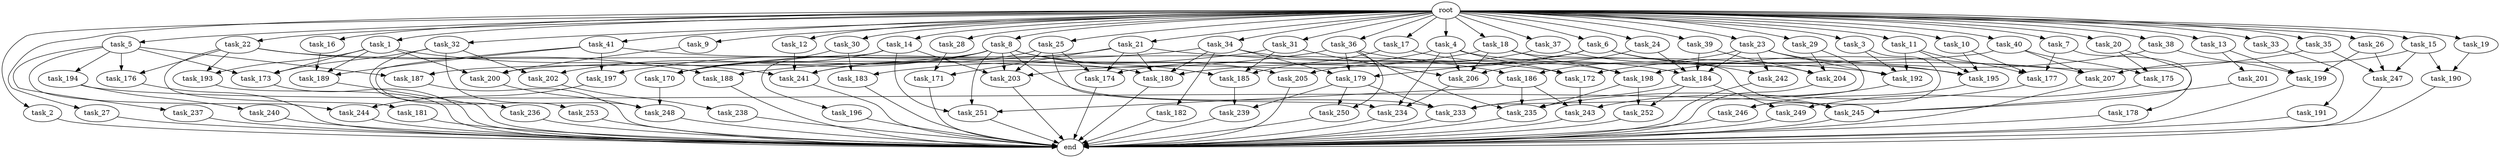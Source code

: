 digraph G {
  root [size="0.000000"];
  task_1 [size="1024.000000"];
  task_2 [size="1024.000000"];
  task_3 [size="1024.000000"];
  task_4 [size="1024.000000"];
  task_5 [size="1024.000000"];
  task_6 [size="1024.000000"];
  task_7 [size="1024.000000"];
  task_8 [size="1024.000000"];
  task_9 [size="1024.000000"];
  task_10 [size="1024.000000"];
  task_11 [size="1024.000000"];
  task_12 [size="1024.000000"];
  task_13 [size="1024.000000"];
  task_14 [size="1024.000000"];
  task_15 [size="1024.000000"];
  task_16 [size="1024.000000"];
  task_17 [size="1024.000000"];
  task_18 [size="1024.000000"];
  task_19 [size="1024.000000"];
  task_20 [size="1024.000000"];
  task_21 [size="1024.000000"];
  task_22 [size="1024.000000"];
  task_23 [size="1024.000000"];
  task_24 [size="1024.000000"];
  task_25 [size="1024.000000"];
  task_26 [size="1024.000000"];
  task_27 [size="1024.000000"];
  task_28 [size="1024.000000"];
  task_29 [size="1024.000000"];
  task_30 [size="1024.000000"];
  task_31 [size="1024.000000"];
  task_32 [size="1024.000000"];
  task_33 [size="1024.000000"];
  task_34 [size="1024.000000"];
  task_35 [size="1024.000000"];
  task_36 [size="1024.000000"];
  task_37 [size="1024.000000"];
  task_38 [size="1024.000000"];
  task_39 [size="1024.000000"];
  task_40 [size="1024.000000"];
  task_41 [size="1024.000000"];
  task_170 [size="816043786240.000000"];
  task_171 [size="171798691840.000000"];
  task_172 [size="1477468749824.000000"];
  task_173 [size="1176821039104.000000"];
  task_174 [size="867583393792.000000"];
  task_175 [size="1116691496960.000000"];
  task_176 [size="1408749273088.000000"];
  task_177 [size="1812476198912.000000"];
  task_178 [size="695784701952.000000"];
  task_179 [size="1202590842880.000000"];
  task_180 [size="2164663517184.000000"];
  task_181 [size="858993459200.000000"];
  task_182 [size="309237645312.000000"];
  task_183 [size="249108103168.000000"];
  task_184 [size="266287972352.000000"];
  task_185 [size="558345748480.000000"];
  task_186 [size="386547056640.000000"];
  task_187 [size="764504178688.000000"];
  task_188 [size="893353197568.000000"];
  task_189 [size="1829656068096.000000"];
  task_190 [size="687194767360.000000"];
  task_191 [size="34359738368.000000"];
  task_192 [size="1331439861760.000000"];
  task_193 [size="1408749273088.000000"];
  task_194 [size="549755813888.000000"];
  task_195 [size="2052994367488.000000"];
  task_196 [size="77309411328.000000"];
  task_197 [size="996432412672.000000"];
  task_198 [size="1589137899520.000000"];
  task_199 [size="807453851648.000000"];
  task_200 [size="1460288880640.000000"];
  task_201 [size="77309411328.000000"];
  task_202 [size="292057776128.000000"];
  task_203 [size="1133871366144.000000"];
  task_204 [size="1151051235328.000000"];
  task_205 [size="352187318272.000000"];
  task_206 [size="841813590016.000000"];
  task_207 [size="1554778161152.000000"];
  task_233 [size="927712935936.000000"];
  task_234 [size="1151051235328.000000"];
  task_235 [size="747324309504.000000"];
  task_236 [size="77309411328.000000"];
  task_237 [size="549755813888.000000"];
  task_238 [size="549755813888.000000"];
  task_239 [size="292057776128.000000"];
  task_240 [size="858993459200.000000"];
  task_241 [size="1262720385024.000000"];
  task_242 [size="214748364800.000000"];
  task_243 [size="1322849927168.000000"];
  task_244 [size="584115552256.000000"];
  task_245 [size="2396591751168.000000"];
  task_246 [size="833223655424.000000"];
  task_247 [size="1829656068096.000000"];
  task_248 [size="188978561024.000000"];
  task_249 [size="970662608896.000000"];
  task_250 [size="111669149696.000000"];
  task_251 [size="369367187456.000000"];
  task_252 [size="635655159808.000000"];
  task_253 [size="858993459200.000000"];
  end [size="0.000000"];

  root -> task_1 [size="1.000000"];
  root -> task_2 [size="1.000000"];
  root -> task_3 [size="1.000000"];
  root -> task_4 [size="1.000000"];
  root -> task_5 [size="1.000000"];
  root -> task_6 [size="1.000000"];
  root -> task_7 [size="1.000000"];
  root -> task_8 [size="1.000000"];
  root -> task_9 [size="1.000000"];
  root -> task_10 [size="1.000000"];
  root -> task_11 [size="1.000000"];
  root -> task_12 [size="1.000000"];
  root -> task_13 [size="1.000000"];
  root -> task_14 [size="1.000000"];
  root -> task_15 [size="1.000000"];
  root -> task_16 [size="1.000000"];
  root -> task_17 [size="1.000000"];
  root -> task_18 [size="1.000000"];
  root -> task_19 [size="1.000000"];
  root -> task_20 [size="1.000000"];
  root -> task_21 [size="1.000000"];
  root -> task_22 [size="1.000000"];
  root -> task_23 [size="1.000000"];
  root -> task_24 [size="1.000000"];
  root -> task_25 [size="1.000000"];
  root -> task_26 [size="1.000000"];
  root -> task_27 [size="1.000000"];
  root -> task_28 [size="1.000000"];
  root -> task_29 [size="1.000000"];
  root -> task_30 [size="1.000000"];
  root -> task_31 [size="1.000000"];
  root -> task_32 [size="1.000000"];
  root -> task_33 [size="1.000000"];
  root -> task_34 [size="1.000000"];
  root -> task_35 [size="1.000000"];
  root -> task_36 [size="1.000000"];
  root -> task_37 [size="1.000000"];
  root -> task_38 [size="1.000000"];
  root -> task_39 [size="1.000000"];
  root -> task_40 [size="1.000000"];
  root -> task_41 [size="1.000000"];
  task_1 -> task_173 [size="536870912.000000"];
  task_1 -> task_189 [size="536870912.000000"];
  task_1 -> task_193 [size="536870912.000000"];
  task_1 -> task_200 [size="536870912.000000"];
  task_1 -> task_241 [size="536870912.000000"];
  task_2 -> end [size="1.000000"];
  task_3 -> task_192 [size="679477248.000000"];
  task_3 -> task_246 [size="679477248.000000"];
  task_4 -> task_172 [size="301989888.000000"];
  task_4 -> task_174 [size="301989888.000000"];
  task_4 -> task_206 [size="301989888.000000"];
  task_4 -> task_207 [size="301989888.000000"];
  task_4 -> task_234 [size="301989888.000000"];
  task_5 -> task_173 [size="536870912.000000"];
  task_5 -> task_176 [size="536870912.000000"];
  task_5 -> task_187 [size="536870912.000000"];
  task_5 -> task_194 [size="536870912.000000"];
  task_5 -> task_237 [size="536870912.000000"];
  task_5 -> task_244 [size="536870912.000000"];
  task_6 -> task_179 [size="838860800.000000"];
  task_6 -> task_180 [size="838860800.000000"];
  task_6 -> task_195 [size="838860800.000000"];
  task_6 -> task_204 [size="838860800.000000"];
  task_7 -> task_177 [size="679477248.000000"];
  task_7 -> task_178 [size="679477248.000000"];
  task_8 -> task_170 [size="209715200.000000"];
  task_8 -> task_185 [size="209715200.000000"];
  task_8 -> task_187 [size="209715200.000000"];
  task_8 -> task_202 [size="209715200.000000"];
  task_8 -> task_203 [size="209715200.000000"];
  task_8 -> task_205 [size="209715200.000000"];
  task_8 -> task_233 [size="209715200.000000"];
  task_8 -> task_241 [size="209715200.000000"];
  task_8 -> task_251 [size="209715200.000000"];
  task_9 -> task_200 [size="209715200.000000"];
  task_10 -> task_177 [size="679477248.000000"];
  task_10 -> task_195 [size="679477248.000000"];
  task_11 -> task_177 [size="411041792.000000"];
  task_11 -> task_192 [size="411041792.000000"];
  task_11 -> task_195 [size="411041792.000000"];
  task_12 -> task_241 [size="75497472.000000"];
  task_13 -> task_199 [size="75497472.000000"];
  task_13 -> task_201 [size="75497472.000000"];
  task_14 -> task_170 [size="75497472.000000"];
  task_14 -> task_196 [size="75497472.000000"];
  task_14 -> task_203 [size="75497472.000000"];
  task_14 -> task_251 [size="75497472.000000"];
  task_15 -> task_190 [size="536870912.000000"];
  task_15 -> task_207 [size="536870912.000000"];
  task_15 -> task_247 [size="536870912.000000"];
  task_16 -> task_189 [size="411041792.000000"];
  task_17 -> task_185 [size="301989888.000000"];
  task_17 -> task_198 [size="301989888.000000"];
  task_18 -> task_198 [size="411041792.000000"];
  task_18 -> task_203 [size="411041792.000000"];
  task_18 -> task_206 [size="411041792.000000"];
  task_18 -> task_245 [size="411041792.000000"];
  task_19 -> task_190 [size="134217728.000000"];
  task_20 -> task_175 [size="411041792.000000"];
  task_20 -> task_245 [size="411041792.000000"];
  task_21 -> task_171 [size="134217728.000000"];
  task_21 -> task_174 [size="134217728.000000"];
  task_21 -> task_180 [size="134217728.000000"];
  task_21 -> task_192 [size="134217728.000000"];
  task_21 -> task_197 [size="134217728.000000"];
  task_22 -> task_176 [size="838860800.000000"];
  task_22 -> task_180 [size="838860800.000000"];
  task_22 -> task_181 [size="838860800.000000"];
  task_22 -> task_188 [size="838860800.000000"];
  task_22 -> task_193 [size="838860800.000000"];
  task_23 -> task_184 [size="75497472.000000"];
  task_23 -> task_186 [size="75497472.000000"];
  task_23 -> task_192 [size="75497472.000000"];
  task_23 -> task_195 [size="75497472.000000"];
  task_23 -> task_242 [size="75497472.000000"];
  task_24 -> task_184 [size="75497472.000000"];
  task_24 -> task_206 [size="75497472.000000"];
  task_25 -> task_174 [size="411041792.000000"];
  task_25 -> task_203 [size="411041792.000000"];
  task_25 -> task_234 [size="411041792.000000"];
  task_25 -> task_241 [size="411041792.000000"];
  task_26 -> task_199 [size="411041792.000000"];
  task_26 -> task_247 [size="411041792.000000"];
  task_27 -> end [size="1.000000"];
  task_28 -> task_171 [size="33554432.000000"];
  task_29 -> task_204 [size="209715200.000000"];
  task_29 -> task_233 [size="209715200.000000"];
  task_30 -> task_170 [size="209715200.000000"];
  task_30 -> task_183 [size="209715200.000000"];
  task_31 -> task_183 [size="33554432.000000"];
  task_31 -> task_185 [size="33554432.000000"];
  task_31 -> task_206 [size="33554432.000000"];
  task_32 -> task_173 [size="75497472.000000"];
  task_32 -> task_202 [size="75497472.000000"];
  task_32 -> task_236 [size="75497472.000000"];
  task_32 -> task_248 [size="75497472.000000"];
  task_33 -> task_191 [size="33554432.000000"];
  task_34 -> task_170 [size="301989888.000000"];
  task_34 -> task_179 [size="301989888.000000"];
  task_34 -> task_180 [size="301989888.000000"];
  task_34 -> task_182 [size="301989888.000000"];
  task_34 -> task_186 [size="301989888.000000"];
  task_35 -> task_198 [size="838860800.000000"];
  task_35 -> task_247 [size="838860800.000000"];
  task_36 -> task_179 [size="33554432.000000"];
  task_36 -> task_184 [size="33554432.000000"];
  task_36 -> task_188 [size="33554432.000000"];
  task_36 -> task_235 [size="33554432.000000"];
  task_36 -> task_250 [size="33554432.000000"];
  task_37 -> task_205 [size="134217728.000000"];
  task_37 -> task_242 [size="134217728.000000"];
  task_38 -> task_172 [size="301989888.000000"];
  task_38 -> task_199 [size="301989888.000000"];
  task_39 -> task_184 [size="75497472.000000"];
  task_39 -> task_204 [size="75497472.000000"];
  task_40 -> task_175 [size="679477248.000000"];
  task_40 -> task_200 [size="679477248.000000"];
  task_40 -> task_207 [size="679477248.000000"];
  task_41 -> task_172 [size="838860800.000000"];
  task_41 -> task_189 [size="838860800.000000"];
  task_41 -> task_197 [size="838860800.000000"];
  task_41 -> task_253 [size="838860800.000000"];
  task_170 -> task_248 [size="33554432.000000"];
  task_171 -> end [size="1.000000"];
  task_172 -> task_243 [size="679477248.000000"];
  task_173 -> end [size="1.000000"];
  task_174 -> end [size="1.000000"];
  task_175 -> task_249 [size="536870912.000000"];
  task_176 -> end [size="1.000000"];
  task_177 -> task_235 [size="411041792.000000"];
  task_178 -> end [size="1.000000"];
  task_179 -> task_233 [size="75497472.000000"];
  task_179 -> task_239 [size="75497472.000000"];
  task_179 -> task_250 [size="75497472.000000"];
  task_180 -> end [size="1.000000"];
  task_181 -> end [size="1.000000"];
  task_182 -> end [size="1.000000"];
  task_183 -> end [size="1.000000"];
  task_184 -> task_233 [size="411041792.000000"];
  task_184 -> task_249 [size="411041792.000000"];
  task_184 -> task_252 [size="411041792.000000"];
  task_185 -> task_239 [size="209715200.000000"];
  task_186 -> task_235 [size="75497472.000000"];
  task_186 -> task_243 [size="75497472.000000"];
  task_186 -> task_251 [size="75497472.000000"];
  task_187 -> end [size="1.000000"];
  task_188 -> end [size="1.000000"];
  task_189 -> end [size="1.000000"];
  task_190 -> end [size="1.000000"];
  task_191 -> end [size="1.000000"];
  task_192 -> task_243 [size="536870912.000000"];
  task_193 -> end [size="1.000000"];
  task_194 -> task_240 [size="838860800.000000"];
  task_194 -> task_245 [size="838860800.000000"];
  task_195 -> task_246 [size="134217728.000000"];
  task_196 -> end [size="1.000000"];
  task_197 -> task_244 [size="33554432.000000"];
  task_198 -> task_235 [size="209715200.000000"];
  task_198 -> task_252 [size="209715200.000000"];
  task_199 -> end [size="1.000000"];
  task_200 -> task_248 [size="75497472.000000"];
  task_201 -> task_245 [size="679477248.000000"];
  task_202 -> task_238 [size="536870912.000000"];
  task_203 -> end [size="1.000000"];
  task_204 -> end [size="1.000000"];
  task_205 -> end [size="1.000000"];
  task_206 -> task_234 [size="411041792.000000"];
  task_207 -> end [size="1.000000"];
  task_233 -> end [size="1.000000"];
  task_234 -> end [size="1.000000"];
  task_235 -> end [size="1.000000"];
  task_236 -> end [size="1.000000"];
  task_237 -> end [size="1.000000"];
  task_238 -> end [size="1.000000"];
  task_239 -> end [size="1.000000"];
  task_240 -> end [size="1.000000"];
  task_241 -> end [size="1.000000"];
  task_242 -> end [size="1.000000"];
  task_243 -> end [size="1.000000"];
  task_244 -> end [size="1.000000"];
  task_245 -> end [size="1.000000"];
  task_246 -> end [size="1.000000"];
  task_247 -> end [size="1.000000"];
  task_248 -> end [size="1.000000"];
  task_249 -> end [size="1.000000"];
  task_250 -> end [size="1.000000"];
  task_251 -> end [size="1.000000"];
  task_252 -> end [size="1.000000"];
  task_253 -> end [size="1.000000"];
}
